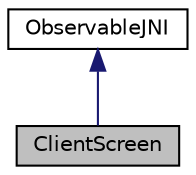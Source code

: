 digraph "ClientScreen"
{
  edge [fontname="Helvetica",fontsize="10",labelfontname="Helvetica",labelfontsize="10"];
  node [fontname="Helvetica",fontsize="10",shape=record];
  Node1 [label="ClientScreen",height=0.2,width=0.4,color="black", fillcolor="grey75", style="filled" fontcolor="black"];
  Node2 -> Node1 [dir="back",color="midnightblue",fontsize="10",style="solid"];
  Node2 [label="ObservableJNI",height=0.2,width=0.4,color="black", fillcolor="white", style="filled",URL="$classObservableJNI.html",tooltip="Clase que notifica a java."];
}
